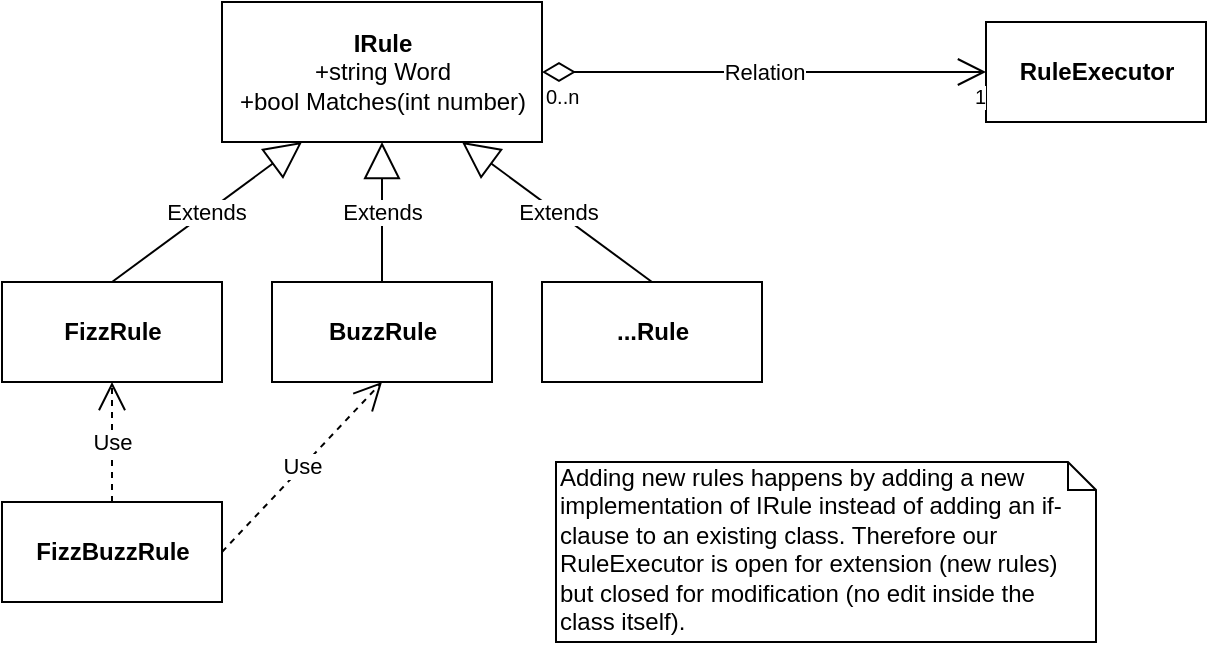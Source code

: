 <mxfile version="12.8.4" type="device"><diagram name="Page-1" id="929967ad-93f9-6ef4-fab6-5d389245f69c"><mxGraphModel dx="1153" dy="757" grid="1" gridSize="10" guides="1" tooltips="1" connect="1" arrows="1" fold="1" page="1" pageScale="1.5" pageWidth="1169" pageHeight="826" background="none" math="0" shadow="0"><root><mxCell id="0" style=";html=1;"/><mxCell id="1" style=";html=1;" parent="0"/><mxCell id="QoiFPbpqI6gB7TVcGgvh-2" value="&lt;b&gt;IRule&lt;/b&gt;&lt;br&gt;+string Word&lt;br&gt;+bool Matches(int number)" style="html=1;" vertex="1" parent="1"><mxGeometry x="440" y="120" width="160" height="70" as="geometry"/></mxCell><mxCell id="QoiFPbpqI6gB7TVcGgvh-3" value="&lt;b&gt;FizzRule&lt;/b&gt;" style="html=1;" vertex="1" parent="1"><mxGeometry x="330" y="260" width="110" height="50" as="geometry"/></mxCell><mxCell id="QoiFPbpqI6gB7TVcGgvh-4" value="&lt;b&gt;BuzzRule&lt;br&gt;&lt;/b&gt;" style="html=1;" vertex="1" parent="1"><mxGeometry x="465" y="260" width="110" height="50" as="geometry"/></mxCell><mxCell id="QoiFPbpqI6gB7TVcGgvh-5" value="&lt;b&gt;...Rule&lt;/b&gt;" style="html=1;" vertex="1" parent="1"><mxGeometry x="600" y="260" width="110" height="50" as="geometry"/></mxCell><mxCell id="QoiFPbpqI6gB7TVcGgvh-6" value="&lt;b&gt;FizzBuzzRule&lt;/b&gt;" style="html=1;" vertex="1" parent="1"><mxGeometry x="330" y="370" width="110" height="50" as="geometry"/></mxCell><mxCell id="QoiFPbpqI6gB7TVcGgvh-7" value="Use" style="endArrow=open;endSize=12;dashed=1;html=1;exitX=0.5;exitY=0;exitDx=0;exitDy=0;entryX=0.5;entryY=1;entryDx=0;entryDy=0;" edge="1" parent="1" source="QoiFPbpqI6gB7TVcGgvh-6" target="QoiFPbpqI6gB7TVcGgvh-3"><mxGeometry width="160" relative="1" as="geometry"><mxPoint x="510" y="390" as="sourcePoint"/><mxPoint x="670" y="390" as="targetPoint"/></mxGeometry></mxCell><mxCell id="QoiFPbpqI6gB7TVcGgvh-8" value="Use" style="endArrow=open;endSize=12;dashed=1;html=1;exitX=1;exitY=0.5;exitDx=0;exitDy=0;entryX=0.5;entryY=1;entryDx=0;entryDy=0;" edge="1" parent="1" source="QoiFPbpqI6gB7TVcGgvh-6" target="QoiFPbpqI6gB7TVcGgvh-4"><mxGeometry width="160" relative="1" as="geometry"><mxPoint x="510" y="390" as="sourcePoint"/><mxPoint x="670" y="390" as="targetPoint"/></mxGeometry></mxCell><mxCell id="QoiFPbpqI6gB7TVcGgvh-9" value="Extends" style="endArrow=block;endSize=16;endFill=0;html=1;exitX=0.5;exitY=0;exitDx=0;exitDy=0;entryX=0.25;entryY=1;entryDx=0;entryDy=0;" edge="1" parent="1" source="QoiFPbpqI6gB7TVcGgvh-3" target="QoiFPbpqI6gB7TVcGgvh-2"><mxGeometry width="160" relative="1" as="geometry"><mxPoint x="510" y="390" as="sourcePoint"/><mxPoint x="670" y="390" as="targetPoint"/></mxGeometry></mxCell><mxCell id="QoiFPbpqI6gB7TVcGgvh-10" value="Extends" style="endArrow=block;endSize=16;endFill=0;html=1;exitX=0.5;exitY=0;exitDx=0;exitDy=0;entryX=0.75;entryY=1;entryDx=0;entryDy=0;" edge="1" parent="1" source="QoiFPbpqI6gB7TVcGgvh-5" target="QoiFPbpqI6gB7TVcGgvh-2"><mxGeometry width="160" relative="1" as="geometry"><mxPoint x="510" y="390" as="sourcePoint"/><mxPoint x="670" y="390" as="targetPoint"/></mxGeometry></mxCell><mxCell id="QoiFPbpqI6gB7TVcGgvh-11" value="Extends" style="endArrow=block;endSize=16;endFill=0;html=1;exitX=0.5;exitY=0;exitDx=0;exitDy=0;entryX=0.5;entryY=1;entryDx=0;entryDy=0;" edge="1" parent="1" source="QoiFPbpqI6gB7TVcGgvh-4" target="QoiFPbpqI6gB7TVcGgvh-2"><mxGeometry width="160" relative="1" as="geometry"><mxPoint x="510" y="390" as="sourcePoint"/><mxPoint x="670" y="390" as="targetPoint"/></mxGeometry></mxCell><mxCell id="QoiFPbpqI6gB7TVcGgvh-12" value="&lt;b&gt;RuleExecutor&lt;/b&gt;" style="html=1;" vertex="1" parent="1"><mxGeometry x="822" y="130" width="110" height="50" as="geometry"/></mxCell><mxCell id="QoiFPbpqI6gB7TVcGgvh-13" value="Relation" style="endArrow=open;html=1;endSize=12;startArrow=diamondThin;startSize=14;startFill=0;edgeStyle=orthogonalEdgeStyle;exitX=1;exitY=0.5;exitDx=0;exitDy=0;entryX=0;entryY=0.5;entryDx=0;entryDy=0;" edge="1" parent="1" source="QoiFPbpqI6gB7TVcGgvh-2" target="QoiFPbpqI6gB7TVcGgvh-12"><mxGeometry relative="1" as="geometry"><mxPoint x="630" y="160" as="sourcePoint"/><mxPoint x="790" y="160" as="targetPoint"/></mxGeometry></mxCell><mxCell id="QoiFPbpqI6gB7TVcGgvh-14" value="0..n" style="resizable=0;html=1;align=left;verticalAlign=top;labelBackgroundColor=#ffffff;fontSize=10;" connectable="0" vertex="1" parent="QoiFPbpqI6gB7TVcGgvh-13"><mxGeometry x="-1" relative="1" as="geometry"/></mxCell><mxCell id="QoiFPbpqI6gB7TVcGgvh-15" value="1" style="resizable=0;html=1;align=right;verticalAlign=top;labelBackgroundColor=#ffffff;fontSize=10;" connectable="0" vertex="1" parent="QoiFPbpqI6gB7TVcGgvh-13"><mxGeometry x="1" relative="1" as="geometry"/></mxCell><mxCell id="QoiFPbpqI6gB7TVcGgvh-16" value="Adding new rules happens by adding a new implementation of IRule instead of adding an if-clause to an existing class. Therefore our RuleExecutor is open for extension (new rules) but closed for modification (no edit inside the class itself)." style="shape=note;whiteSpace=wrap;html=1;size=14;verticalAlign=top;align=left;spacingTop=-6;" vertex="1" parent="1"><mxGeometry x="607" y="350" width="270" height="90" as="geometry"/></mxCell></root></mxGraphModel></diagram></mxfile>